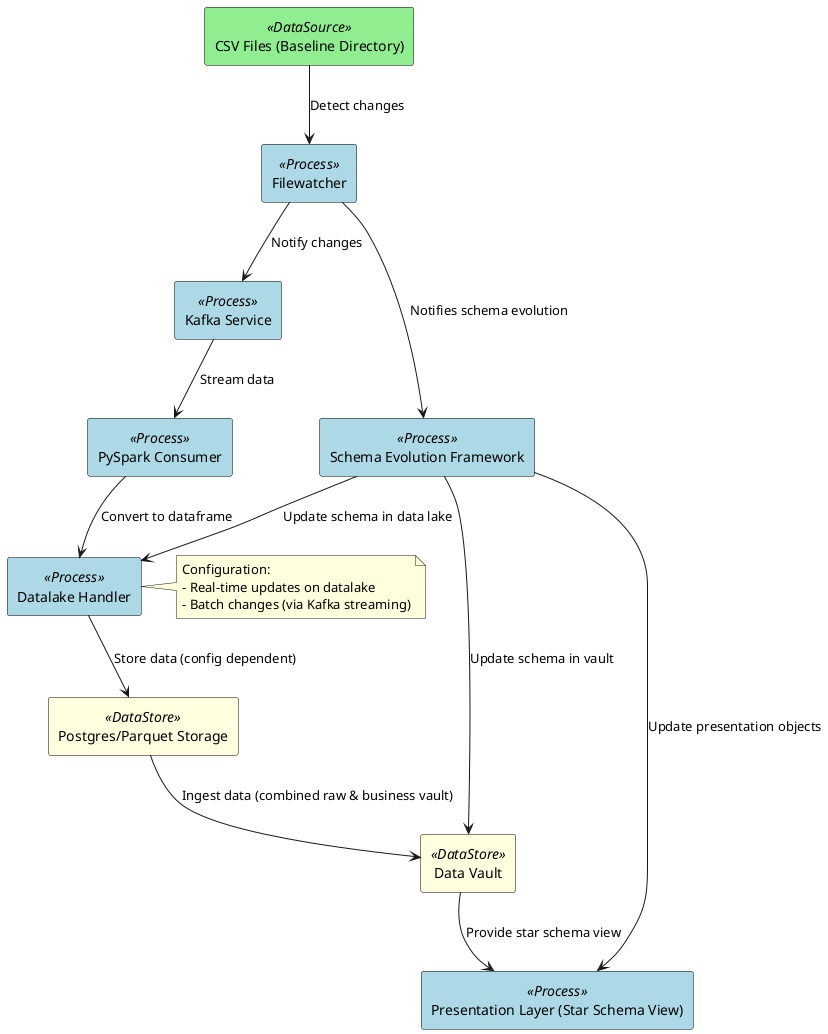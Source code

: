 @startuml
!define DFD
skinparam rectangle {
  BackgroundColor<<Process>> LightBlue
  BackgroundColor<<DataStore>> LightYellow
  BackgroundColor<<DataSource>> LightGreen
  BorderColor Black
}

rectangle "CSV Files (Baseline Directory)" <<DataSource>> as CSV
rectangle "Filewatcher" <<Process>> as FW
rectangle "Kafka Service" <<Process>> as Kafka
rectangle "PySpark Consumer" <<Process>> as Consumer
rectangle "Datalake Handler" <<Process>> as DL
rectangle "Postgres/Parquet Storage" <<DataStore>> as Storage
rectangle "Data Vault" <<DataStore>> as Vault
rectangle "Presentation Layer (Star Schema View)" <<Process>> as Presentation
rectangle "Schema Evolution Framework" <<Process>> as ETL

CSV --> FW : Detect changes
FW --> Kafka : Notify changes
Kafka --> Consumer : Stream data
Consumer --> DL : Convert to dataframe

note right of DL
  Configuration:
  - Real-time updates on datalake
  - Batch changes (via Kafka streaming)
end note

DL --> Storage : Store data (config dependent)
Storage --> Vault : Ingest data (combined raw & business vault)
Vault --> Presentation : Provide star schema view

' Schema Evolution Framework integration for schema evolution
FW --> ETL : Notifies schema evolution
ETL --> DL : Update schema in data lake
ETL --> Vault : Update schema in vault
ETL --> Presentation : Update presentation objects
@enduml

